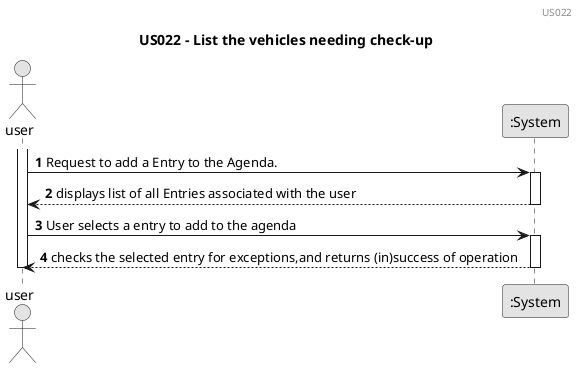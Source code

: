 @startuml
skinparam monochrome true
skinparam packageStyle rectangle
skinparam shadowing false

title US022 - List the vehicles needing check-up
header US022
autonumber

actor "user" as user
participant ":System" as System

activate user

      user -> System : Request to add a Entry to the Agenda.
    activate System
        System --> user :displays list of all Entries associated with the user
        deactivate System
        user -> System : User selects a entry to add to the agenda
        activate System
        System --> user :checks the selected entry for exceptions,and returns (in)success of operation

        deactivate System


    deactivate user

@enduml
